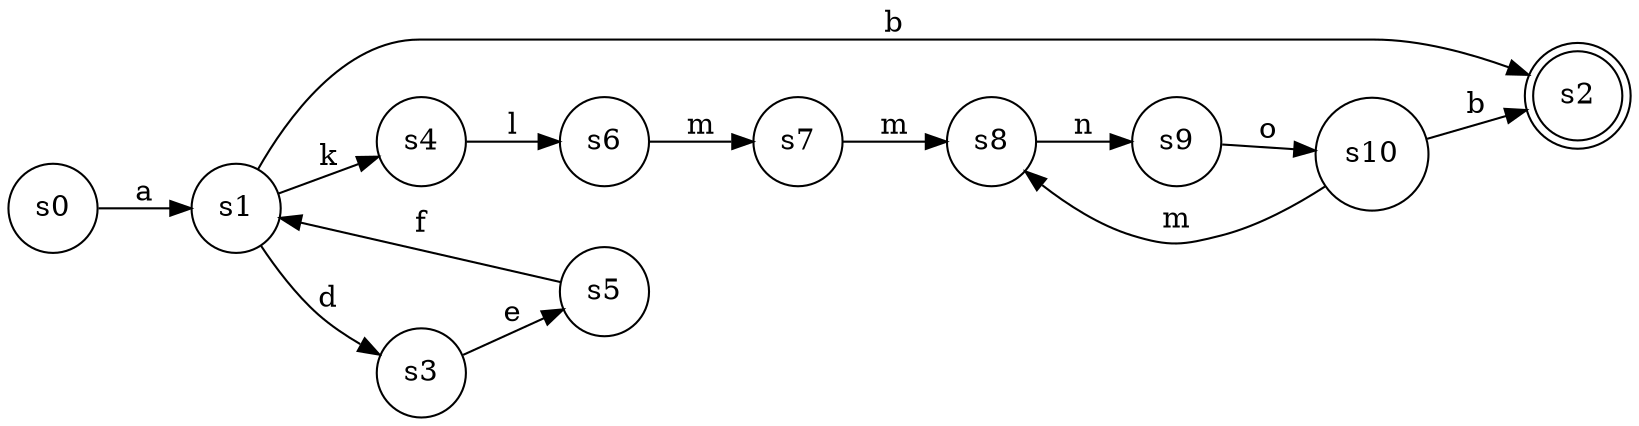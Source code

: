 digraph finite_state_machine {
	rankdir=LR;
	size="18,8"
	node [shape = doublecircle]; s2;
	node [shape = circle];
	s0 -> s1 [ label = "a" ];
	s1 -> s2 [ label = "b" ];
	s1 -> s3 [ label = "d" ];
	s1 -> s4 [ label = "k" ];
	s3 -> s5 [ label = "e" ];
	s4 -> s6 [ label = "l" ];
	s5 -> s1 [ label = "f" ];
	s6 -> s7 [ label = "m" ];
	s7 -> s8 [ label = "m" ];
	s8 -> s9 [ label = "n" ];
	s9 -> s10 [ label = "o" ];
	s10 -> s2 [ label = "b" ];
	s10 -> s8 [ label = "m" ];
}
